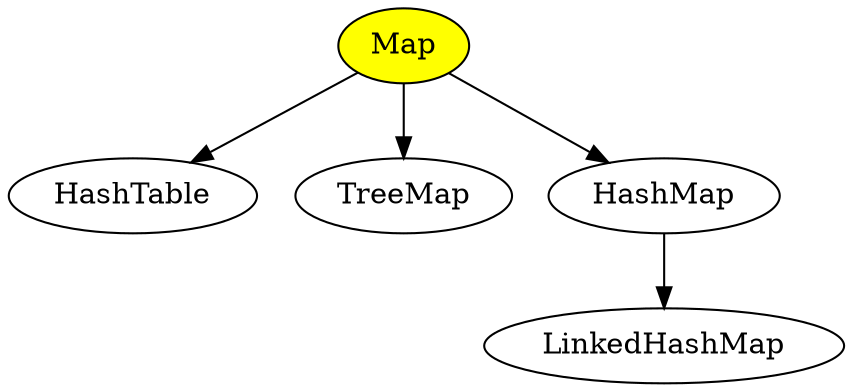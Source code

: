 digraph G {
    Map[style=filled, fillcolor=yellow]
    Map->HashTable
    Map->TreeMap
    Map->HashMap
    HashMap->LinkedHashMap
}


